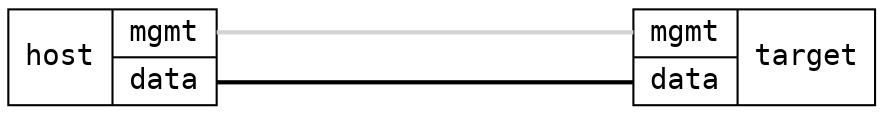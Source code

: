 graph "1x2" {
	layout="neato";
	overlap="false";
	esep="+80";

        node [shape=record, fontname="DejaVu Sans Mono, Book"];
	edge [color="cornflowerblue", penwidth="2", fontname="DejaVu Serif, Book"];

	host [
	    label="host | { <mgmt> mgmt | <data> data }",
	    pos="0,12!",
	    requires="controller",
	];

        target [
	    label="{ <mgmt> mgmt | <data> data } | target",
	    pos="10,12!",

	    requires="infix",
	];

	host:mgmt -- target:mgmt [requires="mgmt", color=lightgrey]
	host:data -- target:data [color=black]
}